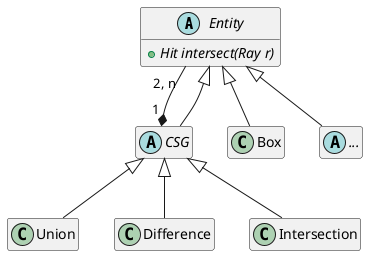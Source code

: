 @startuml

' TODO: separate Entity into its own diagram

set namespaceSeparator none
hide empty members

abstract class Entity {
    - Material material
    + {abstract} Hit intersect(Ray r)
}

hide Entity attributes

abstract class CSG
class Box
abstract class "..."

class Union
class Difference
class Intersection

CSG "1" *-up- "2, n "  Entity

Entity <|-- CSG
Entity <|-- Box
Entity <|-- "..."

CSG <|-- Union
CSG <|-- Difference
CSG <|-- Intersection

@enduml